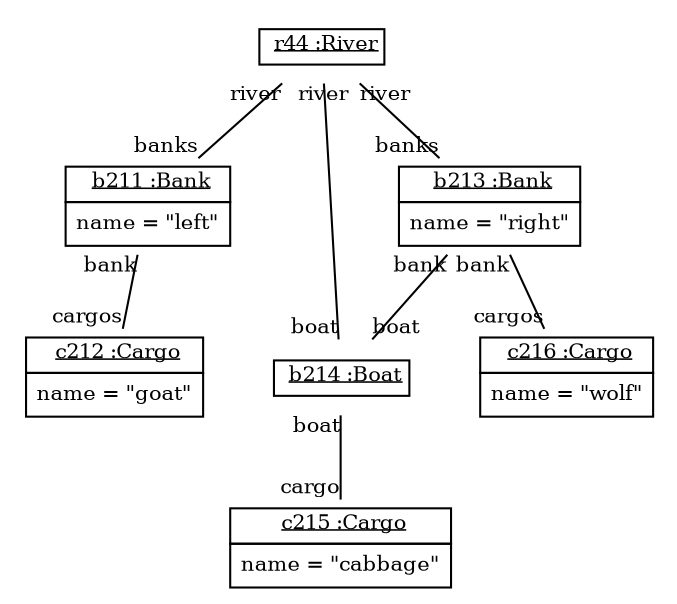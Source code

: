 graph ObjectDiagram {
   node [shape = none, fontsize = 10];
   edge [fontsize = 10];
   compound=true;

r44 [label=<<table border='0' cellborder='1' cellspacing='0'> <tr> <td> <u>r44 :River</u></td></tr></table>>];
b211 [label=<<table border='0' cellborder='1' cellspacing='0'> <tr> <td> <u>b211 :Bank</u></td></tr><tr><td><table border='0' cellborder='0' cellspacing='0'><tr><td align='left'>name = "left"</td></tr></table></td></tr></table>>];
c212 [label=<<table border='0' cellborder='1' cellspacing='0'> <tr> <td> <u>c212 :Cargo</u></td></tr><tr><td><table border='0' cellborder='0' cellspacing='0'><tr><td align='left'>name = "goat"</td></tr></table></td></tr></table>>];
b213 [label=<<table border='0' cellborder='1' cellspacing='0'> <tr> <td> <u>b213 :Bank</u></td></tr><tr><td><table border='0' cellborder='0' cellspacing='0'><tr><td align='left'>name = "right"</td></tr></table></td></tr></table>>];
b214 [label=<<table border='0' cellborder='1' cellspacing='0'> <tr> <td> <u>b214 :Boat</u></td></tr></table>>];
c215 [label=<<table border='0' cellborder='1' cellspacing='0'> <tr> <td> <u>c215 :Cargo</u></td></tr><tr><td><table border='0' cellborder='0' cellspacing='0'><tr><td align='left'>name = "cabbage"</td></tr></table></td></tr></table>>];
c216 [label=<<table border='0' cellborder='1' cellspacing='0'> <tr> <td> <u>c216 :Cargo</u></td></tr><tr><td><table border='0' cellborder='0' cellspacing='0'><tr><td align='left'>name = "wolf"</td></tr></table></td></tr></table>>];

r44 -- b211 [headlabel = "banks" taillabel = "river"];
r44 -- b213 [headlabel = "banks" taillabel = "river"];
r44 -- b214 [headlabel = "boat" taillabel = "river"];
b211 -- c212 [headlabel = "cargos" taillabel = "bank"];
b213 -- b214 [headlabel = "boat" taillabel = "bank"];
b213 -- c216 [headlabel = "cargos" taillabel = "bank"];
b214 -- c215 [headlabel = "cargo" taillabel = "boat"];
}
